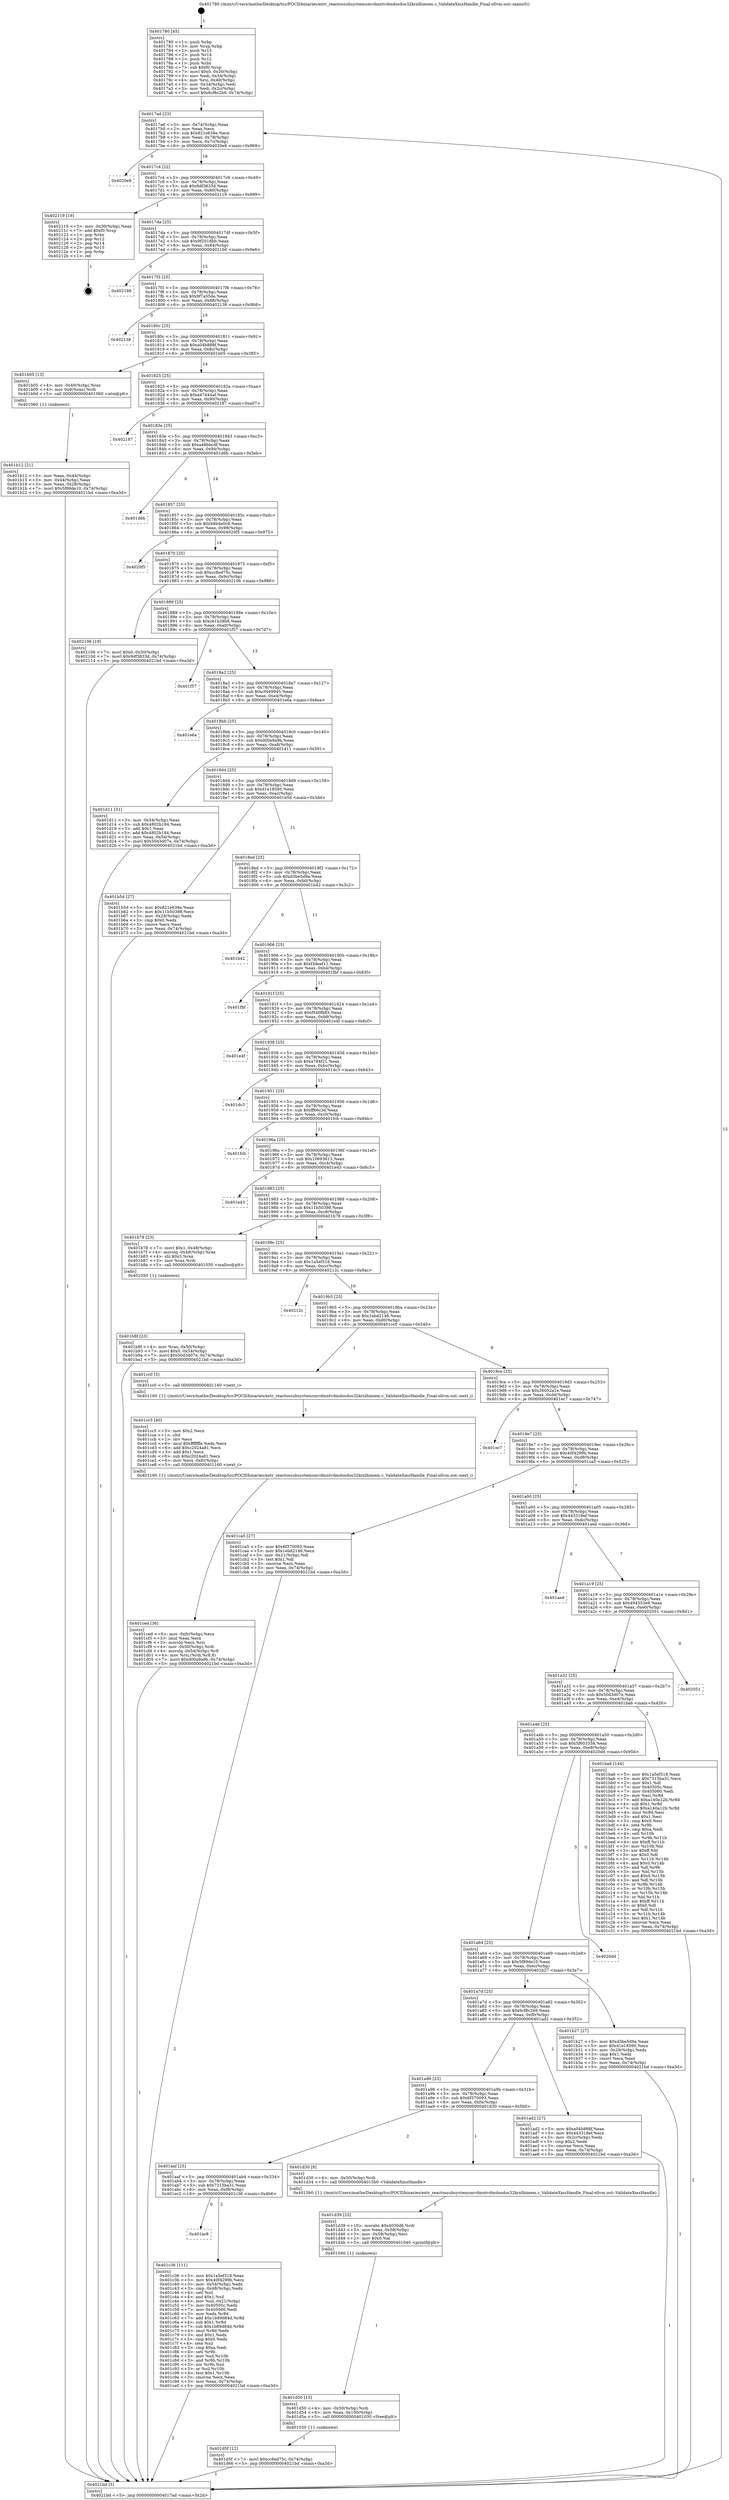 digraph "0x401780" {
  label = "0x401780 (/mnt/c/Users/mathe/Desktop/tcc/POCII/binaries/extr_reactossubsystemsmvdmntvdmdosdos32krnlhimem.c_ValidateXmsHandle_Final-ollvm.out::main(0))"
  labelloc = "t"
  node[shape=record]

  Entry [label="",width=0.3,height=0.3,shape=circle,fillcolor=black,style=filled]
  "0x4017ad" [label="{
     0x4017ad [23]\l
     | [instrs]\l
     &nbsp;&nbsp;0x4017ad \<+3\>: mov -0x74(%rbp),%eax\l
     &nbsp;&nbsp;0x4017b0 \<+2\>: mov %eax,%ecx\l
     &nbsp;&nbsp;0x4017b2 \<+6\>: sub $0x821e638e,%ecx\l
     &nbsp;&nbsp;0x4017b8 \<+3\>: mov %eax,-0x78(%rbp)\l
     &nbsp;&nbsp;0x4017bb \<+3\>: mov %ecx,-0x7c(%rbp)\l
     &nbsp;&nbsp;0x4017be \<+6\>: je 00000000004020e9 \<main+0x969\>\l
  }"]
  "0x4020e9" [label="{
     0x4020e9\l
  }", style=dashed]
  "0x4017c4" [label="{
     0x4017c4 [22]\l
     | [instrs]\l
     &nbsp;&nbsp;0x4017c4 \<+5\>: jmp 00000000004017c9 \<main+0x49\>\l
     &nbsp;&nbsp;0x4017c9 \<+3\>: mov -0x78(%rbp),%eax\l
     &nbsp;&nbsp;0x4017cc \<+5\>: sub $0x9df3833d,%eax\l
     &nbsp;&nbsp;0x4017d1 \<+3\>: mov %eax,-0x80(%rbp)\l
     &nbsp;&nbsp;0x4017d4 \<+6\>: je 0000000000402119 \<main+0x999\>\l
  }"]
  Exit [label="",width=0.3,height=0.3,shape=circle,fillcolor=black,style=filled,peripheries=2]
  "0x402119" [label="{
     0x402119 [19]\l
     | [instrs]\l
     &nbsp;&nbsp;0x402119 \<+3\>: mov -0x30(%rbp),%eax\l
     &nbsp;&nbsp;0x40211c \<+7\>: add $0xf0,%rsp\l
     &nbsp;&nbsp;0x402123 \<+1\>: pop %rbx\l
     &nbsp;&nbsp;0x402124 \<+2\>: pop %r12\l
     &nbsp;&nbsp;0x402126 \<+2\>: pop %r14\l
     &nbsp;&nbsp;0x402128 \<+2\>: pop %r15\l
     &nbsp;&nbsp;0x40212a \<+1\>: pop %rbp\l
     &nbsp;&nbsp;0x40212b \<+1\>: ret\l
  }"]
  "0x4017da" [label="{
     0x4017da [25]\l
     | [instrs]\l
     &nbsp;&nbsp;0x4017da \<+5\>: jmp 00000000004017df \<main+0x5f\>\l
     &nbsp;&nbsp;0x4017df \<+3\>: mov -0x78(%rbp),%eax\l
     &nbsp;&nbsp;0x4017e2 \<+5\>: sub $0x9f2018bb,%eax\l
     &nbsp;&nbsp;0x4017e7 \<+6\>: mov %eax,-0x84(%rbp)\l
     &nbsp;&nbsp;0x4017ed \<+6\>: je 0000000000402166 \<main+0x9e6\>\l
  }"]
  "0x401d5f" [label="{
     0x401d5f [12]\l
     | [instrs]\l
     &nbsp;&nbsp;0x401d5f \<+7\>: movl $0xcc8ed75c,-0x74(%rbp)\l
     &nbsp;&nbsp;0x401d66 \<+5\>: jmp 00000000004021bd \<main+0xa3d\>\l
  }"]
  "0x402166" [label="{
     0x402166\l
  }", style=dashed]
  "0x4017f3" [label="{
     0x4017f3 [25]\l
     | [instrs]\l
     &nbsp;&nbsp;0x4017f3 \<+5\>: jmp 00000000004017f8 \<main+0x78\>\l
     &nbsp;&nbsp;0x4017f8 \<+3\>: mov -0x78(%rbp),%eax\l
     &nbsp;&nbsp;0x4017fb \<+5\>: sub $0x9f7a55de,%eax\l
     &nbsp;&nbsp;0x401800 \<+6\>: mov %eax,-0x88(%rbp)\l
     &nbsp;&nbsp;0x401806 \<+6\>: je 0000000000402138 \<main+0x9b8\>\l
  }"]
  "0x401d50" [label="{
     0x401d50 [15]\l
     | [instrs]\l
     &nbsp;&nbsp;0x401d50 \<+4\>: mov -0x50(%rbp),%rdi\l
     &nbsp;&nbsp;0x401d54 \<+6\>: mov %eax,-0x100(%rbp)\l
     &nbsp;&nbsp;0x401d5a \<+5\>: call 0000000000401030 \<free@plt\>\l
     | [calls]\l
     &nbsp;&nbsp;0x401030 \{1\} (unknown)\l
  }"]
  "0x402138" [label="{
     0x402138\l
  }", style=dashed]
  "0x40180c" [label="{
     0x40180c [25]\l
     | [instrs]\l
     &nbsp;&nbsp;0x40180c \<+5\>: jmp 0000000000401811 \<main+0x91\>\l
     &nbsp;&nbsp;0x401811 \<+3\>: mov -0x78(%rbp),%eax\l
     &nbsp;&nbsp;0x401814 \<+5\>: sub $0xa04b888f,%eax\l
     &nbsp;&nbsp;0x401819 \<+6\>: mov %eax,-0x8c(%rbp)\l
     &nbsp;&nbsp;0x40181f \<+6\>: je 0000000000401b05 \<main+0x385\>\l
  }"]
  "0x401d39" [label="{
     0x401d39 [23]\l
     | [instrs]\l
     &nbsp;&nbsp;0x401d39 \<+10\>: movabs $0x4030d6,%rdi\l
     &nbsp;&nbsp;0x401d43 \<+3\>: mov %eax,-0x58(%rbp)\l
     &nbsp;&nbsp;0x401d46 \<+3\>: mov -0x58(%rbp),%esi\l
     &nbsp;&nbsp;0x401d49 \<+2\>: mov $0x0,%al\l
     &nbsp;&nbsp;0x401d4b \<+5\>: call 0000000000401040 \<printf@plt\>\l
     | [calls]\l
     &nbsp;&nbsp;0x401040 \{1\} (unknown)\l
  }"]
  "0x401b05" [label="{
     0x401b05 [13]\l
     | [instrs]\l
     &nbsp;&nbsp;0x401b05 \<+4\>: mov -0x40(%rbp),%rax\l
     &nbsp;&nbsp;0x401b09 \<+4\>: mov 0x8(%rax),%rdi\l
     &nbsp;&nbsp;0x401b0d \<+5\>: call 0000000000401060 \<atoi@plt\>\l
     | [calls]\l
     &nbsp;&nbsp;0x401060 \{1\} (unknown)\l
  }"]
  "0x401825" [label="{
     0x401825 [25]\l
     | [instrs]\l
     &nbsp;&nbsp;0x401825 \<+5\>: jmp 000000000040182a \<main+0xaa\>\l
     &nbsp;&nbsp;0x40182a \<+3\>: mov -0x78(%rbp),%eax\l
     &nbsp;&nbsp;0x40182d \<+5\>: sub $0xa47444af,%eax\l
     &nbsp;&nbsp;0x401832 \<+6\>: mov %eax,-0x90(%rbp)\l
     &nbsp;&nbsp;0x401838 \<+6\>: je 0000000000402187 \<main+0xa07\>\l
  }"]
  "0x401ced" [label="{
     0x401ced [36]\l
     | [instrs]\l
     &nbsp;&nbsp;0x401ced \<+6\>: mov -0xfc(%rbp),%ecx\l
     &nbsp;&nbsp;0x401cf3 \<+3\>: imul %eax,%ecx\l
     &nbsp;&nbsp;0x401cf6 \<+3\>: movslq %ecx,%rsi\l
     &nbsp;&nbsp;0x401cf9 \<+4\>: mov -0x50(%rbp),%rdi\l
     &nbsp;&nbsp;0x401cfd \<+4\>: movslq -0x54(%rbp),%r8\l
     &nbsp;&nbsp;0x401d01 \<+4\>: mov %rsi,(%rdi,%r8,8)\l
     &nbsp;&nbsp;0x401d05 \<+7\>: movl $0xd00a9a9b,-0x74(%rbp)\l
     &nbsp;&nbsp;0x401d0c \<+5\>: jmp 00000000004021bd \<main+0xa3d\>\l
  }"]
  "0x402187" [label="{
     0x402187\l
  }", style=dashed]
  "0x40183e" [label="{
     0x40183e [25]\l
     | [instrs]\l
     &nbsp;&nbsp;0x40183e \<+5\>: jmp 0000000000401843 \<main+0xc3\>\l
     &nbsp;&nbsp;0x401843 \<+3\>: mov -0x78(%rbp),%eax\l
     &nbsp;&nbsp;0x401846 \<+5\>: sub $0xa48bbcdf,%eax\l
     &nbsp;&nbsp;0x40184b \<+6\>: mov %eax,-0x94(%rbp)\l
     &nbsp;&nbsp;0x401851 \<+6\>: je 0000000000401d6b \<main+0x5eb\>\l
  }"]
  "0x401cc5" [label="{
     0x401cc5 [40]\l
     | [instrs]\l
     &nbsp;&nbsp;0x401cc5 \<+5\>: mov $0x2,%ecx\l
     &nbsp;&nbsp;0x401cca \<+1\>: cltd\l
     &nbsp;&nbsp;0x401ccb \<+2\>: idiv %ecx\l
     &nbsp;&nbsp;0x401ccd \<+6\>: imul $0xfffffffe,%edx,%ecx\l
     &nbsp;&nbsp;0x401cd3 \<+6\>: add $0xc2024a81,%ecx\l
     &nbsp;&nbsp;0x401cd9 \<+3\>: add $0x1,%ecx\l
     &nbsp;&nbsp;0x401cdc \<+6\>: sub $0xc2024a81,%ecx\l
     &nbsp;&nbsp;0x401ce2 \<+6\>: mov %ecx,-0xfc(%rbp)\l
     &nbsp;&nbsp;0x401ce8 \<+5\>: call 0000000000401160 \<next_i\>\l
     | [calls]\l
     &nbsp;&nbsp;0x401160 \{1\} (/mnt/c/Users/mathe/Desktop/tcc/POCII/binaries/extr_reactossubsystemsmvdmntvdmdosdos32krnlhimem.c_ValidateXmsHandle_Final-ollvm.out::next_i)\l
  }"]
  "0x401d6b" [label="{
     0x401d6b\l
  }", style=dashed]
  "0x401857" [label="{
     0x401857 [25]\l
     | [instrs]\l
     &nbsp;&nbsp;0x401857 \<+5\>: jmp 000000000040185c \<main+0xdc\>\l
     &nbsp;&nbsp;0x40185c \<+3\>: mov -0x78(%rbp),%eax\l
     &nbsp;&nbsp;0x40185f \<+5\>: sub $0xb8b4e0c8,%eax\l
     &nbsp;&nbsp;0x401864 \<+6\>: mov %eax,-0x98(%rbp)\l
     &nbsp;&nbsp;0x40186a \<+6\>: je 00000000004020f5 \<main+0x975\>\l
  }"]
  "0x401ac8" [label="{
     0x401ac8\l
  }", style=dashed]
  "0x4020f5" [label="{
     0x4020f5\l
  }", style=dashed]
  "0x401870" [label="{
     0x401870 [25]\l
     | [instrs]\l
     &nbsp;&nbsp;0x401870 \<+5\>: jmp 0000000000401875 \<main+0xf5\>\l
     &nbsp;&nbsp;0x401875 \<+3\>: mov -0x78(%rbp),%eax\l
     &nbsp;&nbsp;0x401878 \<+5\>: sub $0xcc8ed75c,%eax\l
     &nbsp;&nbsp;0x40187d \<+6\>: mov %eax,-0x9c(%rbp)\l
     &nbsp;&nbsp;0x401883 \<+6\>: je 0000000000402106 \<main+0x986\>\l
  }"]
  "0x401c36" [label="{
     0x401c36 [111]\l
     | [instrs]\l
     &nbsp;&nbsp;0x401c36 \<+5\>: mov $0x1a5ef318,%eax\l
     &nbsp;&nbsp;0x401c3b \<+5\>: mov $0x40f4299b,%ecx\l
     &nbsp;&nbsp;0x401c40 \<+3\>: mov -0x54(%rbp),%edx\l
     &nbsp;&nbsp;0x401c43 \<+3\>: cmp -0x48(%rbp),%edx\l
     &nbsp;&nbsp;0x401c46 \<+4\>: setl %sil\l
     &nbsp;&nbsp;0x401c4a \<+4\>: and $0x1,%sil\l
     &nbsp;&nbsp;0x401c4e \<+4\>: mov %sil,-0x21(%rbp)\l
     &nbsp;&nbsp;0x401c52 \<+7\>: mov 0x40505c,%edx\l
     &nbsp;&nbsp;0x401c59 \<+7\>: mov 0x405060,%edi\l
     &nbsp;&nbsp;0x401c60 \<+3\>: mov %edx,%r8d\l
     &nbsp;&nbsp;0x401c63 \<+7\>: add $0x1b89d84d,%r8d\l
     &nbsp;&nbsp;0x401c6a \<+4\>: sub $0x1,%r8d\l
     &nbsp;&nbsp;0x401c6e \<+7\>: sub $0x1b89d84d,%r8d\l
     &nbsp;&nbsp;0x401c75 \<+4\>: imul %r8d,%edx\l
     &nbsp;&nbsp;0x401c79 \<+3\>: and $0x1,%edx\l
     &nbsp;&nbsp;0x401c7c \<+3\>: cmp $0x0,%edx\l
     &nbsp;&nbsp;0x401c7f \<+4\>: sete %sil\l
     &nbsp;&nbsp;0x401c83 \<+3\>: cmp $0xa,%edi\l
     &nbsp;&nbsp;0x401c86 \<+4\>: setl %r9b\l
     &nbsp;&nbsp;0x401c8a \<+3\>: mov %sil,%r10b\l
     &nbsp;&nbsp;0x401c8d \<+3\>: and %r9b,%r10b\l
     &nbsp;&nbsp;0x401c90 \<+3\>: xor %r9b,%sil\l
     &nbsp;&nbsp;0x401c93 \<+3\>: or %sil,%r10b\l
     &nbsp;&nbsp;0x401c96 \<+4\>: test $0x1,%r10b\l
     &nbsp;&nbsp;0x401c9a \<+3\>: cmovne %ecx,%eax\l
     &nbsp;&nbsp;0x401c9d \<+3\>: mov %eax,-0x74(%rbp)\l
     &nbsp;&nbsp;0x401ca0 \<+5\>: jmp 00000000004021bd \<main+0xa3d\>\l
  }"]
  "0x402106" [label="{
     0x402106 [19]\l
     | [instrs]\l
     &nbsp;&nbsp;0x402106 \<+7\>: movl $0x0,-0x30(%rbp)\l
     &nbsp;&nbsp;0x40210d \<+7\>: movl $0x9df3833d,-0x74(%rbp)\l
     &nbsp;&nbsp;0x402114 \<+5\>: jmp 00000000004021bd \<main+0xa3d\>\l
  }"]
  "0x401889" [label="{
     0x401889 [25]\l
     | [instrs]\l
     &nbsp;&nbsp;0x401889 \<+5\>: jmp 000000000040188e \<main+0x10e\>\l
     &nbsp;&nbsp;0x40188e \<+3\>: mov -0x78(%rbp),%eax\l
     &nbsp;&nbsp;0x401891 \<+5\>: sub $0xce1b28b8,%eax\l
     &nbsp;&nbsp;0x401896 \<+6\>: mov %eax,-0xa0(%rbp)\l
     &nbsp;&nbsp;0x40189c \<+6\>: je 0000000000401f57 \<main+0x7d7\>\l
  }"]
  "0x401aaf" [label="{
     0x401aaf [25]\l
     | [instrs]\l
     &nbsp;&nbsp;0x401aaf \<+5\>: jmp 0000000000401ab4 \<main+0x334\>\l
     &nbsp;&nbsp;0x401ab4 \<+3\>: mov -0x78(%rbp),%eax\l
     &nbsp;&nbsp;0x401ab7 \<+5\>: sub $0x7315ba31,%eax\l
     &nbsp;&nbsp;0x401abc \<+6\>: mov %eax,-0xf8(%rbp)\l
     &nbsp;&nbsp;0x401ac2 \<+6\>: je 0000000000401c36 \<main+0x4b6\>\l
  }"]
  "0x401f57" [label="{
     0x401f57\l
  }", style=dashed]
  "0x4018a2" [label="{
     0x4018a2 [25]\l
     | [instrs]\l
     &nbsp;&nbsp;0x4018a2 \<+5\>: jmp 00000000004018a7 \<main+0x127\>\l
     &nbsp;&nbsp;0x4018a7 \<+3\>: mov -0x78(%rbp),%eax\l
     &nbsp;&nbsp;0x4018aa \<+5\>: sub $0xcf449945,%eax\l
     &nbsp;&nbsp;0x4018af \<+6\>: mov %eax,-0xa4(%rbp)\l
     &nbsp;&nbsp;0x4018b5 \<+6\>: je 0000000000401e6a \<main+0x6ea\>\l
  }"]
  "0x401d30" [label="{
     0x401d30 [9]\l
     | [instrs]\l
     &nbsp;&nbsp;0x401d30 \<+4\>: mov -0x50(%rbp),%rdi\l
     &nbsp;&nbsp;0x401d34 \<+5\>: call 00000000004015b0 \<ValidateXmsHandle\>\l
     | [calls]\l
     &nbsp;&nbsp;0x4015b0 \{1\} (/mnt/c/Users/mathe/Desktop/tcc/POCII/binaries/extr_reactossubsystemsmvdmntvdmdosdos32krnlhimem.c_ValidateXmsHandle_Final-ollvm.out::ValidateXmsHandle)\l
  }"]
  "0x401e6a" [label="{
     0x401e6a\l
  }", style=dashed]
  "0x4018bb" [label="{
     0x4018bb [25]\l
     | [instrs]\l
     &nbsp;&nbsp;0x4018bb \<+5\>: jmp 00000000004018c0 \<main+0x140\>\l
     &nbsp;&nbsp;0x4018c0 \<+3\>: mov -0x78(%rbp),%eax\l
     &nbsp;&nbsp;0x4018c3 \<+5\>: sub $0xd00a9a9b,%eax\l
     &nbsp;&nbsp;0x4018c8 \<+6\>: mov %eax,-0xa8(%rbp)\l
     &nbsp;&nbsp;0x4018ce \<+6\>: je 0000000000401d11 \<main+0x591\>\l
  }"]
  "0x401b8f" [label="{
     0x401b8f [23]\l
     | [instrs]\l
     &nbsp;&nbsp;0x401b8f \<+4\>: mov %rax,-0x50(%rbp)\l
     &nbsp;&nbsp;0x401b93 \<+7\>: movl $0x0,-0x54(%rbp)\l
     &nbsp;&nbsp;0x401b9a \<+7\>: movl $0x50d3d07e,-0x74(%rbp)\l
     &nbsp;&nbsp;0x401ba1 \<+5\>: jmp 00000000004021bd \<main+0xa3d\>\l
  }"]
  "0x401d11" [label="{
     0x401d11 [31]\l
     | [instrs]\l
     &nbsp;&nbsp;0x401d11 \<+3\>: mov -0x54(%rbp),%eax\l
     &nbsp;&nbsp;0x401d14 \<+5\>: sub $0x4802b184,%eax\l
     &nbsp;&nbsp;0x401d19 \<+3\>: add $0x1,%eax\l
     &nbsp;&nbsp;0x401d1c \<+5\>: add $0x4802b184,%eax\l
     &nbsp;&nbsp;0x401d21 \<+3\>: mov %eax,-0x54(%rbp)\l
     &nbsp;&nbsp;0x401d24 \<+7\>: movl $0x50d3d07e,-0x74(%rbp)\l
     &nbsp;&nbsp;0x401d2b \<+5\>: jmp 00000000004021bd \<main+0xa3d\>\l
  }"]
  "0x4018d4" [label="{
     0x4018d4 [25]\l
     | [instrs]\l
     &nbsp;&nbsp;0x4018d4 \<+5\>: jmp 00000000004018d9 \<main+0x159\>\l
     &nbsp;&nbsp;0x4018d9 \<+3\>: mov -0x78(%rbp),%eax\l
     &nbsp;&nbsp;0x4018dc \<+5\>: sub $0xd1e18560,%eax\l
     &nbsp;&nbsp;0x4018e1 \<+6\>: mov %eax,-0xac(%rbp)\l
     &nbsp;&nbsp;0x4018e7 \<+6\>: je 0000000000401b5d \<main+0x3dd\>\l
  }"]
  "0x401b12" [label="{
     0x401b12 [21]\l
     | [instrs]\l
     &nbsp;&nbsp;0x401b12 \<+3\>: mov %eax,-0x44(%rbp)\l
     &nbsp;&nbsp;0x401b15 \<+3\>: mov -0x44(%rbp),%eax\l
     &nbsp;&nbsp;0x401b18 \<+3\>: mov %eax,-0x28(%rbp)\l
     &nbsp;&nbsp;0x401b1b \<+7\>: movl $0x5f89de10,-0x74(%rbp)\l
     &nbsp;&nbsp;0x401b22 \<+5\>: jmp 00000000004021bd \<main+0xa3d\>\l
  }"]
  "0x401b5d" [label="{
     0x401b5d [27]\l
     | [instrs]\l
     &nbsp;&nbsp;0x401b5d \<+5\>: mov $0x821e638e,%eax\l
     &nbsp;&nbsp;0x401b62 \<+5\>: mov $0x11b50398,%ecx\l
     &nbsp;&nbsp;0x401b67 \<+3\>: mov -0x28(%rbp),%edx\l
     &nbsp;&nbsp;0x401b6a \<+3\>: cmp $0x0,%edx\l
     &nbsp;&nbsp;0x401b6d \<+3\>: cmove %ecx,%eax\l
     &nbsp;&nbsp;0x401b70 \<+3\>: mov %eax,-0x74(%rbp)\l
     &nbsp;&nbsp;0x401b73 \<+5\>: jmp 00000000004021bd \<main+0xa3d\>\l
  }"]
  "0x4018ed" [label="{
     0x4018ed [25]\l
     | [instrs]\l
     &nbsp;&nbsp;0x4018ed \<+5\>: jmp 00000000004018f2 \<main+0x172\>\l
     &nbsp;&nbsp;0x4018f2 \<+3\>: mov -0x78(%rbp),%eax\l
     &nbsp;&nbsp;0x4018f5 \<+5\>: sub $0xd3be5d9a,%eax\l
     &nbsp;&nbsp;0x4018fa \<+6\>: mov %eax,-0xb0(%rbp)\l
     &nbsp;&nbsp;0x401900 \<+6\>: je 0000000000401b42 \<main+0x3c2\>\l
  }"]
  "0x401780" [label="{
     0x401780 [45]\l
     | [instrs]\l
     &nbsp;&nbsp;0x401780 \<+1\>: push %rbp\l
     &nbsp;&nbsp;0x401781 \<+3\>: mov %rsp,%rbp\l
     &nbsp;&nbsp;0x401784 \<+2\>: push %r15\l
     &nbsp;&nbsp;0x401786 \<+2\>: push %r14\l
     &nbsp;&nbsp;0x401788 \<+2\>: push %r12\l
     &nbsp;&nbsp;0x40178a \<+1\>: push %rbx\l
     &nbsp;&nbsp;0x40178b \<+7\>: sub $0xf0,%rsp\l
     &nbsp;&nbsp;0x401792 \<+7\>: movl $0x0,-0x30(%rbp)\l
     &nbsp;&nbsp;0x401799 \<+3\>: mov %edi,-0x34(%rbp)\l
     &nbsp;&nbsp;0x40179c \<+4\>: mov %rsi,-0x40(%rbp)\l
     &nbsp;&nbsp;0x4017a0 \<+3\>: mov -0x34(%rbp),%edi\l
     &nbsp;&nbsp;0x4017a3 \<+3\>: mov %edi,-0x2c(%rbp)\l
     &nbsp;&nbsp;0x4017a6 \<+7\>: movl $0x6cf8c2b9,-0x74(%rbp)\l
  }"]
  "0x401b42" [label="{
     0x401b42\l
  }", style=dashed]
  "0x401906" [label="{
     0x401906 [25]\l
     | [instrs]\l
     &nbsp;&nbsp;0x401906 \<+5\>: jmp 000000000040190b \<main+0x18b\>\l
     &nbsp;&nbsp;0x40190b \<+3\>: mov -0x78(%rbp),%eax\l
     &nbsp;&nbsp;0x40190e \<+5\>: sub $0xf3deef11,%eax\l
     &nbsp;&nbsp;0x401913 \<+6\>: mov %eax,-0xb4(%rbp)\l
     &nbsp;&nbsp;0x401919 \<+6\>: je 0000000000401fbf \<main+0x83f\>\l
  }"]
  "0x4021bd" [label="{
     0x4021bd [5]\l
     | [instrs]\l
     &nbsp;&nbsp;0x4021bd \<+5\>: jmp 00000000004017ad \<main+0x2d\>\l
  }"]
  "0x401fbf" [label="{
     0x401fbf\l
  }", style=dashed]
  "0x40191f" [label="{
     0x40191f [25]\l
     | [instrs]\l
     &nbsp;&nbsp;0x40191f \<+5\>: jmp 0000000000401924 \<main+0x1a4\>\l
     &nbsp;&nbsp;0x401924 \<+3\>: mov -0x78(%rbp),%eax\l
     &nbsp;&nbsp;0x401927 \<+5\>: sub $0xf540fb83,%eax\l
     &nbsp;&nbsp;0x40192c \<+6\>: mov %eax,-0xb8(%rbp)\l
     &nbsp;&nbsp;0x401932 \<+6\>: je 0000000000401e4f \<main+0x6cf\>\l
  }"]
  "0x401a96" [label="{
     0x401a96 [25]\l
     | [instrs]\l
     &nbsp;&nbsp;0x401a96 \<+5\>: jmp 0000000000401a9b \<main+0x31b\>\l
     &nbsp;&nbsp;0x401a9b \<+3\>: mov -0x78(%rbp),%eax\l
     &nbsp;&nbsp;0x401a9e \<+5\>: sub $0x6f370093,%eax\l
     &nbsp;&nbsp;0x401aa3 \<+6\>: mov %eax,-0xf4(%rbp)\l
     &nbsp;&nbsp;0x401aa9 \<+6\>: je 0000000000401d30 \<main+0x5b0\>\l
  }"]
  "0x401e4f" [label="{
     0x401e4f\l
  }", style=dashed]
  "0x401938" [label="{
     0x401938 [25]\l
     | [instrs]\l
     &nbsp;&nbsp;0x401938 \<+5\>: jmp 000000000040193d \<main+0x1bd\>\l
     &nbsp;&nbsp;0x40193d \<+3\>: mov -0x78(%rbp),%eax\l
     &nbsp;&nbsp;0x401940 \<+5\>: sub $0xa784f21,%eax\l
     &nbsp;&nbsp;0x401945 \<+6\>: mov %eax,-0xbc(%rbp)\l
     &nbsp;&nbsp;0x40194b \<+6\>: je 0000000000401dc3 \<main+0x643\>\l
  }"]
  "0x401ad2" [label="{
     0x401ad2 [27]\l
     | [instrs]\l
     &nbsp;&nbsp;0x401ad2 \<+5\>: mov $0xa04b888f,%eax\l
     &nbsp;&nbsp;0x401ad7 \<+5\>: mov $0x443318ef,%ecx\l
     &nbsp;&nbsp;0x401adc \<+3\>: mov -0x2c(%rbp),%edx\l
     &nbsp;&nbsp;0x401adf \<+3\>: cmp $0x2,%edx\l
     &nbsp;&nbsp;0x401ae2 \<+3\>: cmovne %ecx,%eax\l
     &nbsp;&nbsp;0x401ae5 \<+3\>: mov %eax,-0x74(%rbp)\l
     &nbsp;&nbsp;0x401ae8 \<+5\>: jmp 00000000004021bd \<main+0xa3d\>\l
  }"]
  "0x401dc3" [label="{
     0x401dc3\l
  }", style=dashed]
  "0x401951" [label="{
     0x401951 [25]\l
     | [instrs]\l
     &nbsp;&nbsp;0x401951 \<+5\>: jmp 0000000000401956 \<main+0x1d6\>\l
     &nbsp;&nbsp;0x401956 \<+3\>: mov -0x78(%rbp),%eax\l
     &nbsp;&nbsp;0x401959 \<+5\>: sub $0xff66c3d,%eax\l
     &nbsp;&nbsp;0x40195e \<+6\>: mov %eax,-0xc0(%rbp)\l
     &nbsp;&nbsp;0x401964 \<+6\>: je 0000000000401fcb \<main+0x84b\>\l
  }"]
  "0x401a7d" [label="{
     0x401a7d [25]\l
     | [instrs]\l
     &nbsp;&nbsp;0x401a7d \<+5\>: jmp 0000000000401a82 \<main+0x302\>\l
     &nbsp;&nbsp;0x401a82 \<+3\>: mov -0x78(%rbp),%eax\l
     &nbsp;&nbsp;0x401a85 \<+5\>: sub $0x6cf8c2b9,%eax\l
     &nbsp;&nbsp;0x401a8a \<+6\>: mov %eax,-0xf0(%rbp)\l
     &nbsp;&nbsp;0x401a90 \<+6\>: je 0000000000401ad2 \<main+0x352\>\l
  }"]
  "0x401fcb" [label="{
     0x401fcb\l
  }", style=dashed]
  "0x40196a" [label="{
     0x40196a [25]\l
     | [instrs]\l
     &nbsp;&nbsp;0x40196a \<+5\>: jmp 000000000040196f \<main+0x1ef\>\l
     &nbsp;&nbsp;0x40196f \<+3\>: mov -0x78(%rbp),%eax\l
     &nbsp;&nbsp;0x401972 \<+5\>: sub $0x10693613,%eax\l
     &nbsp;&nbsp;0x401977 \<+6\>: mov %eax,-0xc4(%rbp)\l
     &nbsp;&nbsp;0x40197d \<+6\>: je 0000000000401e43 \<main+0x6c3\>\l
  }"]
  "0x401b27" [label="{
     0x401b27 [27]\l
     | [instrs]\l
     &nbsp;&nbsp;0x401b27 \<+5\>: mov $0xd3be5d9a,%eax\l
     &nbsp;&nbsp;0x401b2c \<+5\>: mov $0xd1e18560,%ecx\l
     &nbsp;&nbsp;0x401b31 \<+3\>: mov -0x28(%rbp),%edx\l
     &nbsp;&nbsp;0x401b34 \<+3\>: cmp $0x1,%edx\l
     &nbsp;&nbsp;0x401b37 \<+3\>: cmovl %ecx,%eax\l
     &nbsp;&nbsp;0x401b3a \<+3\>: mov %eax,-0x74(%rbp)\l
     &nbsp;&nbsp;0x401b3d \<+5\>: jmp 00000000004021bd \<main+0xa3d\>\l
  }"]
  "0x401e43" [label="{
     0x401e43\l
  }", style=dashed]
  "0x401983" [label="{
     0x401983 [25]\l
     | [instrs]\l
     &nbsp;&nbsp;0x401983 \<+5\>: jmp 0000000000401988 \<main+0x208\>\l
     &nbsp;&nbsp;0x401988 \<+3\>: mov -0x78(%rbp),%eax\l
     &nbsp;&nbsp;0x40198b \<+5\>: sub $0x11b50398,%eax\l
     &nbsp;&nbsp;0x401990 \<+6\>: mov %eax,-0xc8(%rbp)\l
     &nbsp;&nbsp;0x401996 \<+6\>: je 0000000000401b78 \<main+0x3f8\>\l
  }"]
  "0x401a64" [label="{
     0x401a64 [25]\l
     | [instrs]\l
     &nbsp;&nbsp;0x401a64 \<+5\>: jmp 0000000000401a69 \<main+0x2e9\>\l
     &nbsp;&nbsp;0x401a69 \<+3\>: mov -0x78(%rbp),%eax\l
     &nbsp;&nbsp;0x401a6c \<+5\>: sub $0x5f89de10,%eax\l
     &nbsp;&nbsp;0x401a71 \<+6\>: mov %eax,-0xec(%rbp)\l
     &nbsp;&nbsp;0x401a77 \<+6\>: je 0000000000401b27 \<main+0x3a7\>\l
  }"]
  "0x401b78" [label="{
     0x401b78 [23]\l
     | [instrs]\l
     &nbsp;&nbsp;0x401b78 \<+7\>: movl $0x1,-0x48(%rbp)\l
     &nbsp;&nbsp;0x401b7f \<+4\>: movslq -0x48(%rbp),%rax\l
     &nbsp;&nbsp;0x401b83 \<+4\>: shl $0x3,%rax\l
     &nbsp;&nbsp;0x401b87 \<+3\>: mov %rax,%rdi\l
     &nbsp;&nbsp;0x401b8a \<+5\>: call 0000000000401050 \<malloc@plt\>\l
     | [calls]\l
     &nbsp;&nbsp;0x401050 \{1\} (unknown)\l
  }"]
  "0x40199c" [label="{
     0x40199c [25]\l
     | [instrs]\l
     &nbsp;&nbsp;0x40199c \<+5\>: jmp 00000000004019a1 \<main+0x221\>\l
     &nbsp;&nbsp;0x4019a1 \<+3\>: mov -0x78(%rbp),%eax\l
     &nbsp;&nbsp;0x4019a4 \<+5\>: sub $0x1a5ef318,%eax\l
     &nbsp;&nbsp;0x4019a9 \<+6\>: mov %eax,-0xcc(%rbp)\l
     &nbsp;&nbsp;0x4019af \<+6\>: je 000000000040212c \<main+0x9ac\>\l
  }"]
  "0x4020dd" [label="{
     0x4020dd\l
  }", style=dashed]
  "0x40212c" [label="{
     0x40212c\l
  }", style=dashed]
  "0x4019b5" [label="{
     0x4019b5 [25]\l
     | [instrs]\l
     &nbsp;&nbsp;0x4019b5 \<+5\>: jmp 00000000004019ba \<main+0x23a\>\l
     &nbsp;&nbsp;0x4019ba \<+3\>: mov -0x78(%rbp),%eax\l
     &nbsp;&nbsp;0x4019bd \<+5\>: sub $0x1ebd2146,%eax\l
     &nbsp;&nbsp;0x4019c2 \<+6\>: mov %eax,-0xd0(%rbp)\l
     &nbsp;&nbsp;0x4019c8 \<+6\>: je 0000000000401cc0 \<main+0x540\>\l
  }"]
  "0x401a4b" [label="{
     0x401a4b [25]\l
     | [instrs]\l
     &nbsp;&nbsp;0x401a4b \<+5\>: jmp 0000000000401a50 \<main+0x2d0\>\l
     &nbsp;&nbsp;0x401a50 \<+3\>: mov -0x78(%rbp),%eax\l
     &nbsp;&nbsp;0x401a53 \<+5\>: sub $0x5f603358,%eax\l
     &nbsp;&nbsp;0x401a58 \<+6\>: mov %eax,-0xe8(%rbp)\l
     &nbsp;&nbsp;0x401a5e \<+6\>: je 00000000004020dd \<main+0x95d\>\l
  }"]
  "0x401cc0" [label="{
     0x401cc0 [5]\l
     | [instrs]\l
     &nbsp;&nbsp;0x401cc0 \<+5\>: call 0000000000401160 \<next_i\>\l
     | [calls]\l
     &nbsp;&nbsp;0x401160 \{1\} (/mnt/c/Users/mathe/Desktop/tcc/POCII/binaries/extr_reactossubsystemsmvdmntvdmdosdos32krnlhimem.c_ValidateXmsHandle_Final-ollvm.out::next_i)\l
  }"]
  "0x4019ce" [label="{
     0x4019ce [25]\l
     | [instrs]\l
     &nbsp;&nbsp;0x4019ce \<+5\>: jmp 00000000004019d3 \<main+0x253\>\l
     &nbsp;&nbsp;0x4019d3 \<+3\>: mov -0x78(%rbp),%eax\l
     &nbsp;&nbsp;0x4019d6 \<+5\>: sub $0x26052a1e,%eax\l
     &nbsp;&nbsp;0x4019db \<+6\>: mov %eax,-0xd4(%rbp)\l
     &nbsp;&nbsp;0x4019e1 \<+6\>: je 0000000000401ec7 \<main+0x747\>\l
  }"]
  "0x401ba6" [label="{
     0x401ba6 [144]\l
     | [instrs]\l
     &nbsp;&nbsp;0x401ba6 \<+5\>: mov $0x1a5ef318,%eax\l
     &nbsp;&nbsp;0x401bab \<+5\>: mov $0x7315ba31,%ecx\l
     &nbsp;&nbsp;0x401bb0 \<+2\>: mov $0x1,%dl\l
     &nbsp;&nbsp;0x401bb2 \<+7\>: mov 0x40505c,%esi\l
     &nbsp;&nbsp;0x401bb9 \<+7\>: mov 0x405060,%edi\l
     &nbsp;&nbsp;0x401bc0 \<+3\>: mov %esi,%r8d\l
     &nbsp;&nbsp;0x401bc3 \<+7\>: add $0xa140a12b,%r8d\l
     &nbsp;&nbsp;0x401bca \<+4\>: sub $0x1,%r8d\l
     &nbsp;&nbsp;0x401bce \<+7\>: sub $0xa140a12b,%r8d\l
     &nbsp;&nbsp;0x401bd5 \<+4\>: imul %r8d,%esi\l
     &nbsp;&nbsp;0x401bd9 \<+3\>: and $0x1,%esi\l
     &nbsp;&nbsp;0x401bdc \<+3\>: cmp $0x0,%esi\l
     &nbsp;&nbsp;0x401bdf \<+4\>: sete %r9b\l
     &nbsp;&nbsp;0x401be3 \<+3\>: cmp $0xa,%edi\l
     &nbsp;&nbsp;0x401be6 \<+4\>: setl %r10b\l
     &nbsp;&nbsp;0x401bea \<+3\>: mov %r9b,%r11b\l
     &nbsp;&nbsp;0x401bed \<+4\>: xor $0xff,%r11b\l
     &nbsp;&nbsp;0x401bf1 \<+3\>: mov %r10b,%bl\l
     &nbsp;&nbsp;0x401bf4 \<+3\>: xor $0xff,%bl\l
     &nbsp;&nbsp;0x401bf7 \<+3\>: xor $0x0,%dl\l
     &nbsp;&nbsp;0x401bfa \<+3\>: mov %r11b,%r14b\l
     &nbsp;&nbsp;0x401bfd \<+4\>: and $0x0,%r14b\l
     &nbsp;&nbsp;0x401c01 \<+3\>: and %dl,%r9b\l
     &nbsp;&nbsp;0x401c04 \<+3\>: mov %bl,%r15b\l
     &nbsp;&nbsp;0x401c07 \<+4\>: and $0x0,%r15b\l
     &nbsp;&nbsp;0x401c0b \<+3\>: and %dl,%r10b\l
     &nbsp;&nbsp;0x401c0e \<+3\>: or %r9b,%r14b\l
     &nbsp;&nbsp;0x401c11 \<+3\>: or %r10b,%r15b\l
     &nbsp;&nbsp;0x401c14 \<+3\>: xor %r15b,%r14b\l
     &nbsp;&nbsp;0x401c17 \<+3\>: or %bl,%r11b\l
     &nbsp;&nbsp;0x401c1a \<+4\>: xor $0xff,%r11b\l
     &nbsp;&nbsp;0x401c1e \<+3\>: or $0x0,%dl\l
     &nbsp;&nbsp;0x401c21 \<+3\>: and %dl,%r11b\l
     &nbsp;&nbsp;0x401c24 \<+3\>: or %r11b,%r14b\l
     &nbsp;&nbsp;0x401c27 \<+4\>: test $0x1,%r14b\l
     &nbsp;&nbsp;0x401c2b \<+3\>: cmovne %ecx,%eax\l
     &nbsp;&nbsp;0x401c2e \<+3\>: mov %eax,-0x74(%rbp)\l
     &nbsp;&nbsp;0x401c31 \<+5\>: jmp 00000000004021bd \<main+0xa3d\>\l
  }"]
  "0x401ec7" [label="{
     0x401ec7\l
  }", style=dashed]
  "0x4019e7" [label="{
     0x4019e7 [25]\l
     | [instrs]\l
     &nbsp;&nbsp;0x4019e7 \<+5\>: jmp 00000000004019ec \<main+0x26c\>\l
     &nbsp;&nbsp;0x4019ec \<+3\>: mov -0x78(%rbp),%eax\l
     &nbsp;&nbsp;0x4019ef \<+5\>: sub $0x40f4299b,%eax\l
     &nbsp;&nbsp;0x4019f4 \<+6\>: mov %eax,-0xd8(%rbp)\l
     &nbsp;&nbsp;0x4019fa \<+6\>: je 0000000000401ca5 \<main+0x525\>\l
  }"]
  "0x401a32" [label="{
     0x401a32 [25]\l
     | [instrs]\l
     &nbsp;&nbsp;0x401a32 \<+5\>: jmp 0000000000401a37 \<main+0x2b7\>\l
     &nbsp;&nbsp;0x401a37 \<+3\>: mov -0x78(%rbp),%eax\l
     &nbsp;&nbsp;0x401a3a \<+5\>: sub $0x50d3d07e,%eax\l
     &nbsp;&nbsp;0x401a3f \<+6\>: mov %eax,-0xe4(%rbp)\l
     &nbsp;&nbsp;0x401a45 \<+6\>: je 0000000000401ba6 \<main+0x426\>\l
  }"]
  "0x401ca5" [label="{
     0x401ca5 [27]\l
     | [instrs]\l
     &nbsp;&nbsp;0x401ca5 \<+5\>: mov $0x6f370093,%eax\l
     &nbsp;&nbsp;0x401caa \<+5\>: mov $0x1ebd2146,%ecx\l
     &nbsp;&nbsp;0x401caf \<+3\>: mov -0x21(%rbp),%dl\l
     &nbsp;&nbsp;0x401cb2 \<+3\>: test $0x1,%dl\l
     &nbsp;&nbsp;0x401cb5 \<+3\>: cmovne %ecx,%eax\l
     &nbsp;&nbsp;0x401cb8 \<+3\>: mov %eax,-0x74(%rbp)\l
     &nbsp;&nbsp;0x401cbb \<+5\>: jmp 00000000004021bd \<main+0xa3d\>\l
  }"]
  "0x401a00" [label="{
     0x401a00 [25]\l
     | [instrs]\l
     &nbsp;&nbsp;0x401a00 \<+5\>: jmp 0000000000401a05 \<main+0x285\>\l
     &nbsp;&nbsp;0x401a05 \<+3\>: mov -0x78(%rbp),%eax\l
     &nbsp;&nbsp;0x401a08 \<+5\>: sub $0x443318ef,%eax\l
     &nbsp;&nbsp;0x401a0d \<+6\>: mov %eax,-0xdc(%rbp)\l
     &nbsp;&nbsp;0x401a13 \<+6\>: je 0000000000401aed \<main+0x36d\>\l
  }"]
  "0x402051" [label="{
     0x402051\l
  }", style=dashed]
  "0x401aed" [label="{
     0x401aed\l
  }", style=dashed]
  "0x401a19" [label="{
     0x401a19 [25]\l
     | [instrs]\l
     &nbsp;&nbsp;0x401a19 \<+5\>: jmp 0000000000401a1e \<main+0x29e\>\l
     &nbsp;&nbsp;0x401a1e \<+3\>: mov -0x78(%rbp),%eax\l
     &nbsp;&nbsp;0x401a21 \<+5\>: sub $0x494553e9,%eax\l
     &nbsp;&nbsp;0x401a26 \<+6\>: mov %eax,-0xe0(%rbp)\l
     &nbsp;&nbsp;0x401a2c \<+6\>: je 0000000000402051 \<main+0x8d1\>\l
  }"]
  Entry -> "0x401780" [label=" 1"]
  "0x4017ad" -> "0x4020e9" [label=" 0"]
  "0x4017ad" -> "0x4017c4" [label=" 16"]
  "0x402119" -> Exit [label=" 1"]
  "0x4017c4" -> "0x402119" [label=" 1"]
  "0x4017c4" -> "0x4017da" [label=" 15"]
  "0x402106" -> "0x4021bd" [label=" 1"]
  "0x4017da" -> "0x402166" [label=" 0"]
  "0x4017da" -> "0x4017f3" [label=" 15"]
  "0x401d5f" -> "0x4021bd" [label=" 1"]
  "0x4017f3" -> "0x402138" [label=" 0"]
  "0x4017f3" -> "0x40180c" [label=" 15"]
  "0x401d50" -> "0x401d5f" [label=" 1"]
  "0x40180c" -> "0x401b05" [label=" 1"]
  "0x40180c" -> "0x401825" [label=" 14"]
  "0x401d39" -> "0x401d50" [label=" 1"]
  "0x401825" -> "0x402187" [label=" 0"]
  "0x401825" -> "0x40183e" [label=" 14"]
  "0x401d30" -> "0x401d39" [label=" 1"]
  "0x40183e" -> "0x401d6b" [label=" 0"]
  "0x40183e" -> "0x401857" [label=" 14"]
  "0x401d11" -> "0x4021bd" [label=" 1"]
  "0x401857" -> "0x4020f5" [label=" 0"]
  "0x401857" -> "0x401870" [label=" 14"]
  "0x401ced" -> "0x4021bd" [label=" 1"]
  "0x401870" -> "0x402106" [label=" 1"]
  "0x401870" -> "0x401889" [label=" 13"]
  "0x401cc5" -> "0x401ced" [label=" 1"]
  "0x401889" -> "0x401f57" [label=" 0"]
  "0x401889" -> "0x4018a2" [label=" 13"]
  "0x401ca5" -> "0x4021bd" [label=" 2"]
  "0x4018a2" -> "0x401e6a" [label=" 0"]
  "0x4018a2" -> "0x4018bb" [label=" 13"]
  "0x401c36" -> "0x4021bd" [label=" 2"]
  "0x4018bb" -> "0x401d11" [label=" 1"]
  "0x4018bb" -> "0x4018d4" [label=" 12"]
  "0x401aaf" -> "0x401c36" [label=" 2"]
  "0x4018d4" -> "0x401b5d" [label=" 1"]
  "0x4018d4" -> "0x4018ed" [label=" 11"]
  "0x401cc0" -> "0x401cc5" [label=" 1"]
  "0x4018ed" -> "0x401b42" [label=" 0"]
  "0x4018ed" -> "0x401906" [label=" 11"]
  "0x401a96" -> "0x401aaf" [label=" 2"]
  "0x401906" -> "0x401fbf" [label=" 0"]
  "0x401906" -> "0x40191f" [label=" 11"]
  "0x401a96" -> "0x401d30" [label=" 1"]
  "0x40191f" -> "0x401e4f" [label=" 0"]
  "0x40191f" -> "0x401938" [label=" 11"]
  "0x401aaf" -> "0x401ac8" [label=" 0"]
  "0x401938" -> "0x401dc3" [label=" 0"]
  "0x401938" -> "0x401951" [label=" 11"]
  "0x401ba6" -> "0x4021bd" [label=" 2"]
  "0x401951" -> "0x401fcb" [label=" 0"]
  "0x401951" -> "0x40196a" [label=" 11"]
  "0x401b78" -> "0x401b8f" [label=" 1"]
  "0x40196a" -> "0x401e43" [label=" 0"]
  "0x40196a" -> "0x401983" [label=" 11"]
  "0x401b5d" -> "0x4021bd" [label=" 1"]
  "0x401983" -> "0x401b78" [label=" 1"]
  "0x401983" -> "0x40199c" [label=" 10"]
  "0x401b12" -> "0x4021bd" [label=" 1"]
  "0x40199c" -> "0x40212c" [label=" 0"]
  "0x40199c" -> "0x4019b5" [label=" 10"]
  "0x401b05" -> "0x401b12" [label=" 1"]
  "0x4019b5" -> "0x401cc0" [label=" 1"]
  "0x4019b5" -> "0x4019ce" [label=" 9"]
  "0x401780" -> "0x4017ad" [label=" 1"]
  "0x4019ce" -> "0x401ec7" [label=" 0"]
  "0x4019ce" -> "0x4019e7" [label=" 9"]
  "0x401ad2" -> "0x4021bd" [label=" 1"]
  "0x4019e7" -> "0x401ca5" [label=" 2"]
  "0x4019e7" -> "0x401a00" [label=" 7"]
  "0x401a7d" -> "0x401ad2" [label=" 1"]
  "0x401a00" -> "0x401aed" [label=" 0"]
  "0x401a00" -> "0x401a19" [label=" 7"]
  "0x401b8f" -> "0x4021bd" [label=" 1"]
  "0x401a19" -> "0x402051" [label=" 0"]
  "0x401a19" -> "0x401a32" [label=" 7"]
  "0x401a7d" -> "0x401a96" [label=" 3"]
  "0x401a32" -> "0x401ba6" [label=" 2"]
  "0x401a32" -> "0x401a4b" [label=" 5"]
  "0x4021bd" -> "0x4017ad" [label=" 15"]
  "0x401a4b" -> "0x4020dd" [label=" 0"]
  "0x401a4b" -> "0x401a64" [label=" 5"]
  "0x401b27" -> "0x4021bd" [label=" 1"]
  "0x401a64" -> "0x401b27" [label=" 1"]
  "0x401a64" -> "0x401a7d" [label=" 4"]
}
